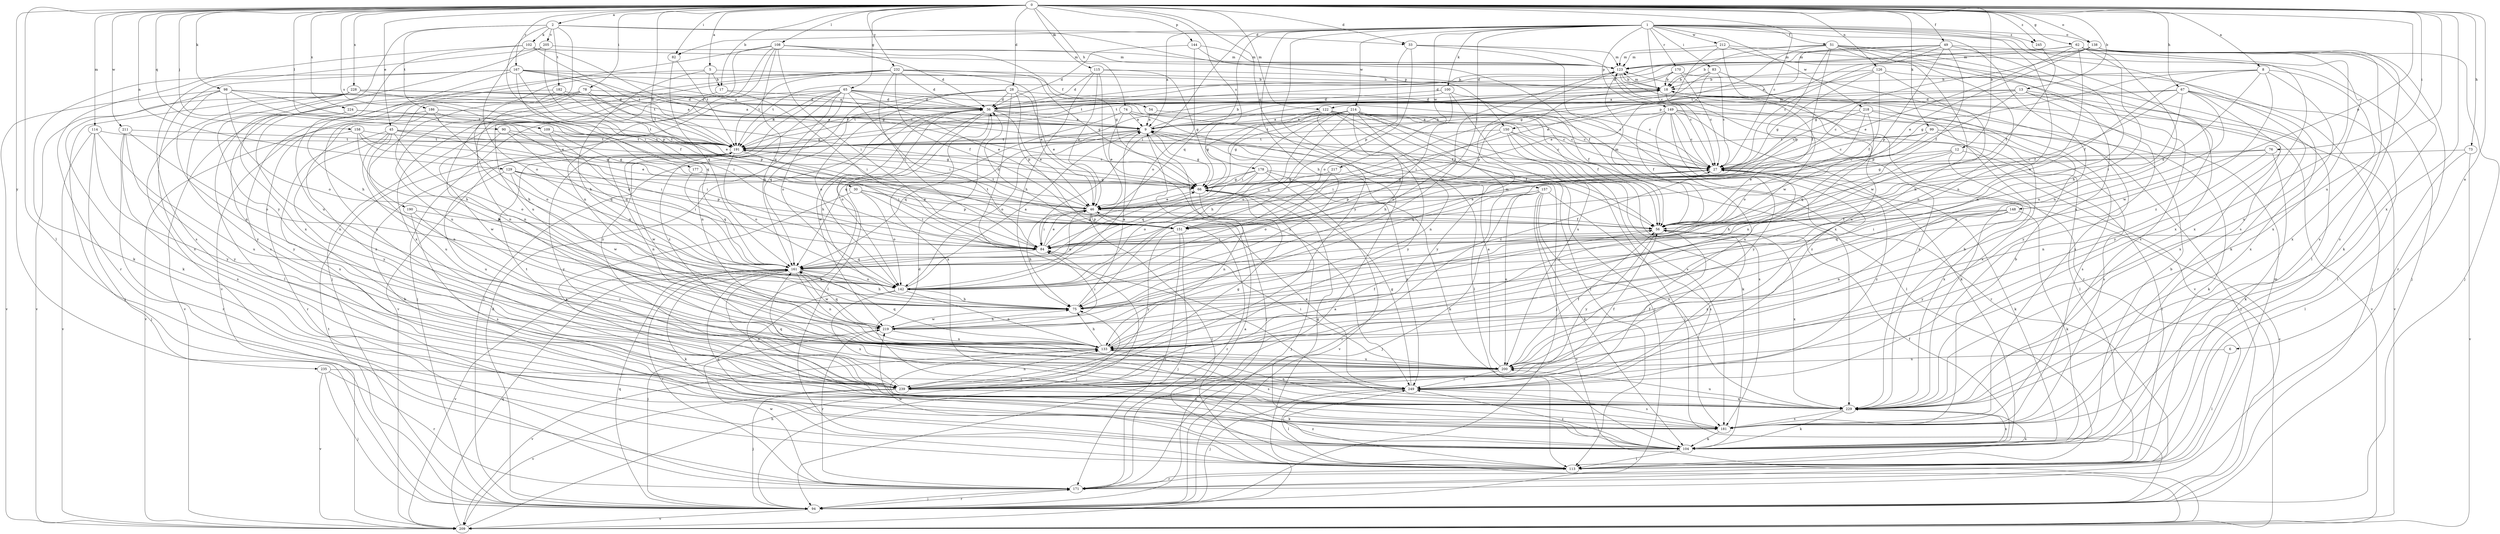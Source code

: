 strict digraph  {
0;
1;
2;
5;
6;
8;
9;
12;
13;
17;
18;
27;
28;
30;
33;
36;
45;
46;
49;
51;
54;
56;
62;
65;
66;
67;
73;
74;
75;
76;
78;
82;
83;
84;
90;
94;
98;
99;
100;
102;
104;
108;
109;
113;
114;
115;
122;
123;
126;
129;
133;
138;
142;
144;
148;
149;
150;
151;
157;
158;
161;
167;
170;
171;
177;
178;
181;
182;
186;
190;
191;
200;
205;
209;
211;
212;
214;
217;
218;
219;
224;
228;
229;
232;
235;
239;
245;
249;
0 -> 2  [label=a];
0 -> 5  [label=a];
0 -> 6  [label=a];
0 -> 8  [label=a];
0 -> 12  [label=b];
0 -> 13  [label=b];
0 -> 17  [label=b];
0 -> 27  [label=c];
0 -> 28  [label=d];
0 -> 30  [label=d];
0 -> 33  [label=d];
0 -> 45  [label=e];
0 -> 49  [label=f];
0 -> 62  [label=g];
0 -> 65  [label=g];
0 -> 67  [label=h];
0 -> 73  [label=h];
0 -> 74  [label=h];
0 -> 76  [label=i];
0 -> 78  [label=i];
0 -> 82  [label=i];
0 -> 90  [label=j];
0 -> 98  [label=k];
0 -> 99  [label=k];
0 -> 108  [label=l];
0 -> 109  [label=l];
0 -> 113  [label=l];
0 -> 114  [label=m];
0 -> 115  [label=m];
0 -> 122  [label=m];
0 -> 126  [label=n];
0 -> 129  [label=n];
0 -> 138  [label=o];
0 -> 144  [label=p];
0 -> 148  [label=p];
0 -> 157  [label=q];
0 -> 158  [label=q];
0 -> 167  [label=r];
0 -> 177  [label=s];
0 -> 178  [label=s];
0 -> 200  [label=u];
0 -> 211  [label=w];
0 -> 224  [label=x];
0 -> 228  [label=x];
0 -> 229  [label=x];
0 -> 232  [label=y];
0 -> 235  [label=y];
0 -> 245  [label=z];
1 -> 9  [label=a];
1 -> 27  [label=c];
1 -> 51  [label=f];
1 -> 75  [label=h];
1 -> 82  [label=i];
1 -> 83  [label=i];
1 -> 84  [label=i];
1 -> 100  [label=k];
1 -> 133  [label=n];
1 -> 138  [label=o];
1 -> 149  [label=p];
1 -> 161  [label=q];
1 -> 170  [label=r];
1 -> 181  [label=s];
1 -> 200  [label=u];
1 -> 212  [label=w];
1 -> 214  [label=w];
1 -> 217  [label=w];
1 -> 218  [label=w];
1 -> 219  [label=w];
1 -> 239  [label=y];
1 -> 245  [label=z];
1 -> 249  [label=z];
2 -> 33  [label=d];
2 -> 84  [label=i];
2 -> 102  [label=k];
2 -> 150  [label=p];
2 -> 182  [label=t];
2 -> 186  [label=t];
2 -> 190  [label=t];
2 -> 205  [label=v];
2 -> 239  [label=y];
5 -> 9  [label=a];
5 -> 17  [label=b];
5 -> 54  [label=f];
5 -> 75  [label=h];
5 -> 181  [label=s];
6 -> 113  [label=l];
6 -> 200  [label=u];
8 -> 18  [label=b];
8 -> 56  [label=f];
8 -> 66  [label=g];
8 -> 84  [label=i];
8 -> 200  [label=u];
8 -> 219  [label=w];
8 -> 229  [label=x];
9 -> 18  [label=b];
9 -> 56  [label=f];
9 -> 66  [label=g];
9 -> 94  [label=j];
9 -> 142  [label=o];
9 -> 161  [label=q];
9 -> 191  [label=t];
12 -> 27  [label=c];
12 -> 66  [label=g];
12 -> 75  [label=h];
12 -> 113  [label=l];
12 -> 229  [label=x];
13 -> 27  [label=c];
13 -> 122  [label=m];
13 -> 150  [label=p];
13 -> 151  [label=p];
13 -> 209  [label=v];
13 -> 229  [label=x];
13 -> 239  [label=y];
17 -> 36  [label=d];
17 -> 84  [label=i];
17 -> 133  [label=n];
18 -> 36  [label=d];
18 -> 123  [label=m];
18 -> 151  [label=p];
18 -> 191  [label=t];
18 -> 209  [label=v];
18 -> 229  [label=x];
27 -> 66  [label=g];
27 -> 104  [label=k];
27 -> 151  [label=p];
27 -> 161  [label=q];
27 -> 249  [label=z];
28 -> 27  [label=c];
28 -> 36  [label=d];
28 -> 46  [label=e];
28 -> 94  [label=j];
28 -> 142  [label=o];
28 -> 151  [label=p];
28 -> 161  [label=q];
28 -> 229  [label=x];
30 -> 46  [label=e];
30 -> 84  [label=i];
30 -> 142  [label=o];
30 -> 151  [label=p];
30 -> 229  [label=x];
33 -> 123  [label=m];
33 -> 142  [label=o];
33 -> 151  [label=p];
33 -> 209  [label=v];
33 -> 229  [label=x];
36 -> 9  [label=a];
36 -> 27  [label=c];
36 -> 46  [label=e];
36 -> 75  [label=h];
36 -> 104  [label=k];
36 -> 113  [label=l];
36 -> 142  [label=o];
36 -> 219  [label=w];
36 -> 229  [label=x];
45 -> 66  [label=g];
45 -> 84  [label=i];
45 -> 133  [label=n];
45 -> 142  [label=o];
45 -> 191  [label=t];
45 -> 200  [label=u];
45 -> 229  [label=x];
45 -> 239  [label=y];
46 -> 56  [label=f];
46 -> 75  [label=h];
46 -> 84  [label=i];
46 -> 113  [label=l];
46 -> 151  [label=p];
46 -> 171  [label=r];
46 -> 191  [label=t];
49 -> 9  [label=a];
49 -> 27  [label=c];
49 -> 56  [label=f];
49 -> 94  [label=j];
49 -> 123  [label=m];
49 -> 133  [label=n];
49 -> 151  [label=p];
49 -> 191  [label=t];
51 -> 18  [label=b];
51 -> 56  [label=f];
51 -> 66  [label=g];
51 -> 104  [label=k];
51 -> 123  [label=m];
51 -> 133  [label=n];
51 -> 151  [label=p];
51 -> 200  [label=u];
51 -> 219  [label=w];
51 -> 229  [label=x];
54 -> 9  [label=a];
54 -> 27  [label=c];
56 -> 84  [label=i];
56 -> 123  [label=m];
56 -> 191  [label=t];
56 -> 229  [label=x];
56 -> 239  [label=y];
56 -> 249  [label=z];
62 -> 36  [label=d];
62 -> 46  [label=e];
62 -> 75  [label=h];
62 -> 104  [label=k];
62 -> 123  [label=m];
62 -> 133  [label=n];
62 -> 142  [label=o];
62 -> 181  [label=s];
62 -> 229  [label=x];
65 -> 27  [label=c];
65 -> 36  [label=d];
65 -> 46  [label=e];
65 -> 56  [label=f];
65 -> 84  [label=i];
65 -> 94  [label=j];
65 -> 133  [label=n];
65 -> 142  [label=o];
65 -> 191  [label=t];
65 -> 209  [label=v];
65 -> 239  [label=y];
65 -> 249  [label=z];
66 -> 46  [label=e];
66 -> 94  [label=j];
66 -> 133  [label=n];
67 -> 36  [label=d];
67 -> 56  [label=f];
67 -> 84  [label=i];
67 -> 113  [label=l];
67 -> 133  [label=n];
67 -> 191  [label=t];
67 -> 229  [label=x];
67 -> 239  [label=y];
73 -> 27  [label=c];
73 -> 113  [label=l];
73 -> 209  [label=v];
74 -> 9  [label=a];
74 -> 27  [label=c];
74 -> 46  [label=e];
74 -> 113  [label=l];
74 -> 161  [label=q];
75 -> 9  [label=a];
75 -> 27  [label=c];
75 -> 123  [label=m];
75 -> 219  [label=w];
76 -> 27  [label=c];
76 -> 46  [label=e];
76 -> 104  [label=k];
76 -> 133  [label=n];
78 -> 36  [label=d];
78 -> 46  [label=e];
78 -> 75  [label=h];
78 -> 133  [label=n];
78 -> 191  [label=t];
78 -> 209  [label=v];
82 -> 161  [label=q];
82 -> 191  [label=t];
83 -> 9  [label=a];
83 -> 18  [label=b];
83 -> 27  [label=c];
83 -> 46  [label=e];
83 -> 200  [label=u];
84 -> 46  [label=e];
84 -> 66  [label=g];
84 -> 94  [label=j];
84 -> 161  [label=q];
90 -> 66  [label=g];
90 -> 161  [label=q];
90 -> 191  [label=t];
90 -> 219  [label=w];
94 -> 27  [label=c];
94 -> 36  [label=d];
94 -> 161  [label=q];
94 -> 171  [label=r];
94 -> 191  [label=t];
94 -> 209  [label=v];
98 -> 9  [label=a];
98 -> 36  [label=d];
98 -> 46  [label=e];
98 -> 104  [label=k];
98 -> 133  [label=n];
98 -> 142  [label=o];
98 -> 191  [label=t];
98 -> 209  [label=v];
99 -> 27  [label=c];
99 -> 104  [label=k];
99 -> 161  [label=q];
99 -> 181  [label=s];
99 -> 191  [label=t];
100 -> 36  [label=d];
100 -> 56  [label=f];
100 -> 84  [label=i];
100 -> 191  [label=t];
100 -> 200  [label=u];
102 -> 66  [label=g];
102 -> 123  [label=m];
102 -> 142  [label=o];
102 -> 171  [label=r];
102 -> 191  [label=t];
102 -> 200  [label=u];
104 -> 18  [label=b];
104 -> 56  [label=f];
104 -> 66  [label=g];
104 -> 113  [label=l];
104 -> 133  [label=n];
104 -> 161  [label=q];
104 -> 229  [label=x];
104 -> 249  [label=z];
108 -> 36  [label=d];
108 -> 66  [label=g];
108 -> 84  [label=i];
108 -> 94  [label=j];
108 -> 123  [label=m];
108 -> 133  [label=n];
108 -> 161  [label=q];
108 -> 200  [label=u];
108 -> 209  [label=v];
109 -> 66  [label=g];
109 -> 161  [label=q];
109 -> 191  [label=t];
113 -> 171  [label=r];
113 -> 219  [label=w];
113 -> 229  [label=x];
113 -> 249  [label=z];
114 -> 94  [label=j];
114 -> 191  [label=t];
114 -> 200  [label=u];
114 -> 209  [label=v];
114 -> 239  [label=y];
115 -> 18  [label=b];
115 -> 36  [label=d];
115 -> 46  [label=e];
115 -> 66  [label=g];
115 -> 75  [label=h];
115 -> 249  [label=z];
122 -> 9  [label=a];
122 -> 56  [label=f];
122 -> 66  [label=g];
122 -> 75  [label=h];
122 -> 94  [label=j];
122 -> 113  [label=l];
122 -> 181  [label=s];
122 -> 239  [label=y];
123 -> 18  [label=b];
123 -> 27  [label=c];
123 -> 84  [label=i];
123 -> 171  [label=r];
123 -> 191  [label=t];
126 -> 18  [label=b];
126 -> 56  [label=f];
126 -> 66  [label=g];
126 -> 75  [label=h];
126 -> 94  [label=j];
126 -> 191  [label=t];
129 -> 66  [label=g];
129 -> 84  [label=i];
129 -> 151  [label=p];
129 -> 161  [label=q];
129 -> 200  [label=u];
129 -> 219  [label=w];
133 -> 27  [label=c];
133 -> 56  [label=f];
133 -> 75  [label=h];
133 -> 161  [label=q];
133 -> 181  [label=s];
133 -> 200  [label=u];
133 -> 209  [label=v];
138 -> 36  [label=d];
138 -> 46  [label=e];
138 -> 66  [label=g];
138 -> 94  [label=j];
138 -> 123  [label=m];
138 -> 171  [label=r];
138 -> 181  [label=s];
138 -> 229  [label=x];
142 -> 9  [label=a];
142 -> 46  [label=e];
142 -> 75  [label=h];
142 -> 94  [label=j];
142 -> 133  [label=n];
142 -> 229  [label=x];
144 -> 36  [label=d];
144 -> 56  [label=f];
144 -> 123  [label=m];
144 -> 142  [label=o];
148 -> 56  [label=f];
148 -> 84  [label=i];
148 -> 104  [label=k];
148 -> 133  [label=n];
148 -> 161  [label=q];
148 -> 239  [label=y];
149 -> 9  [label=a];
149 -> 27  [label=c];
149 -> 56  [label=f];
149 -> 94  [label=j];
149 -> 104  [label=k];
149 -> 113  [label=l];
149 -> 200  [label=u];
149 -> 239  [label=y];
149 -> 249  [label=z];
150 -> 27  [label=c];
150 -> 84  [label=i];
150 -> 94  [label=j];
150 -> 104  [label=k];
150 -> 181  [label=s];
150 -> 191  [label=t];
151 -> 27  [label=c];
151 -> 36  [label=d];
151 -> 94  [label=j];
151 -> 171  [label=r];
151 -> 239  [label=y];
157 -> 46  [label=e];
157 -> 94  [label=j];
157 -> 104  [label=k];
157 -> 171  [label=r];
157 -> 181  [label=s];
157 -> 200  [label=u];
157 -> 209  [label=v];
157 -> 229  [label=x];
158 -> 46  [label=e];
158 -> 75  [label=h];
158 -> 84  [label=i];
158 -> 171  [label=r];
158 -> 191  [label=t];
161 -> 75  [label=h];
161 -> 104  [label=k];
161 -> 133  [label=n];
161 -> 142  [label=o];
161 -> 171  [label=r];
161 -> 209  [label=v];
161 -> 219  [label=w];
161 -> 229  [label=x];
167 -> 9  [label=a];
167 -> 18  [label=b];
167 -> 27  [label=c];
167 -> 56  [label=f];
167 -> 75  [label=h];
167 -> 104  [label=k];
167 -> 161  [label=q];
167 -> 181  [label=s];
167 -> 191  [label=t];
170 -> 18  [label=b];
170 -> 27  [label=c];
170 -> 36  [label=d];
170 -> 181  [label=s];
170 -> 191  [label=t];
171 -> 9  [label=a];
171 -> 94  [label=j];
171 -> 123  [label=m];
171 -> 219  [label=w];
177 -> 66  [label=g];
177 -> 161  [label=q];
178 -> 46  [label=e];
178 -> 66  [label=g];
178 -> 104  [label=k];
178 -> 142  [label=o];
178 -> 161  [label=q];
178 -> 209  [label=v];
178 -> 249  [label=z];
181 -> 18  [label=b];
181 -> 36  [label=d];
181 -> 104  [label=k];
182 -> 36  [label=d];
182 -> 75  [label=h];
182 -> 113  [label=l];
182 -> 151  [label=p];
186 -> 9  [label=a];
186 -> 142  [label=o];
186 -> 161  [label=q];
186 -> 209  [label=v];
186 -> 249  [label=z];
190 -> 151  [label=p];
190 -> 181  [label=s];
190 -> 249  [label=z];
191 -> 27  [label=c];
191 -> 84  [label=i];
191 -> 104  [label=k];
191 -> 133  [label=n];
191 -> 142  [label=o];
191 -> 219  [label=w];
191 -> 239  [label=y];
200 -> 9  [label=a];
200 -> 56  [label=f];
200 -> 84  [label=i];
200 -> 239  [label=y];
200 -> 249  [label=z];
205 -> 123  [label=m];
205 -> 151  [label=p];
205 -> 181  [label=s];
205 -> 229  [label=x];
209 -> 9  [label=a];
209 -> 75  [label=h];
209 -> 161  [label=q];
211 -> 142  [label=o];
211 -> 171  [label=r];
211 -> 181  [label=s];
211 -> 191  [label=t];
211 -> 239  [label=y];
212 -> 46  [label=e];
212 -> 113  [label=l];
212 -> 123  [label=m];
212 -> 181  [label=s];
212 -> 219  [label=w];
214 -> 9  [label=a];
214 -> 66  [label=g];
214 -> 75  [label=h];
214 -> 84  [label=i];
214 -> 94  [label=j];
214 -> 113  [label=l];
214 -> 133  [label=n];
214 -> 142  [label=o];
214 -> 161  [label=q];
214 -> 171  [label=r];
214 -> 191  [label=t];
214 -> 239  [label=y];
217 -> 66  [label=g];
217 -> 142  [label=o];
218 -> 9  [label=a];
218 -> 27  [label=c];
218 -> 133  [label=n];
218 -> 142  [label=o];
218 -> 181  [label=s];
218 -> 229  [label=x];
219 -> 75  [label=h];
219 -> 84  [label=i];
219 -> 133  [label=n];
219 -> 161  [label=q];
219 -> 171  [label=r];
224 -> 9  [label=a];
224 -> 133  [label=n];
224 -> 191  [label=t];
224 -> 239  [label=y];
228 -> 9  [label=a];
228 -> 36  [label=d];
228 -> 66  [label=g];
228 -> 84  [label=i];
228 -> 94  [label=j];
228 -> 113  [label=l];
228 -> 209  [label=v];
228 -> 239  [label=y];
229 -> 18  [label=b];
229 -> 104  [label=k];
229 -> 133  [label=n];
229 -> 181  [label=s];
229 -> 200  [label=u];
232 -> 18  [label=b];
232 -> 36  [label=d];
232 -> 46  [label=e];
232 -> 56  [label=f];
232 -> 66  [label=g];
232 -> 84  [label=i];
232 -> 191  [label=t];
232 -> 200  [label=u];
232 -> 229  [label=x];
232 -> 239  [label=y];
235 -> 94  [label=j];
235 -> 171  [label=r];
235 -> 209  [label=v];
235 -> 249  [label=z];
239 -> 56  [label=f];
239 -> 66  [label=g];
239 -> 94  [label=j];
239 -> 104  [label=k];
239 -> 133  [label=n];
239 -> 161  [label=q];
239 -> 191  [label=t];
239 -> 209  [label=v];
245 -> 56  [label=f];
249 -> 46  [label=e];
249 -> 56  [label=f];
249 -> 66  [label=g];
249 -> 94  [label=j];
249 -> 113  [label=l];
249 -> 181  [label=s];
249 -> 229  [label=x];
}
